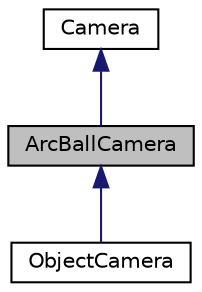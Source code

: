digraph "ArcBallCamera"
{
  edge [fontname="Helvetica",fontsize="10",labelfontname="Helvetica",labelfontsize="10"];
  node [fontname="Helvetica",fontsize="10",shape=record];
  Node1 [label="ArcBallCamera",height=0.2,width=0.4,color="black", fillcolor="grey75", style="filled" fontcolor="black"];
  Node2 -> Node1 [dir="back",color="midnightblue",fontsize="10",style="solid"];
  Node2 [label="Camera",height=0.2,width=0.4,color="black", fillcolor="white", style="filled",URL="$class_camera.html"];
  Node1 -> Node3 [dir="back",color="midnightblue",fontsize="10",style="solid"];
  Node3 [label="ObjectCamera",height=0.2,width=0.4,color="black", fillcolor="white", style="filled",URL="$class_object_camera.html"];
}
